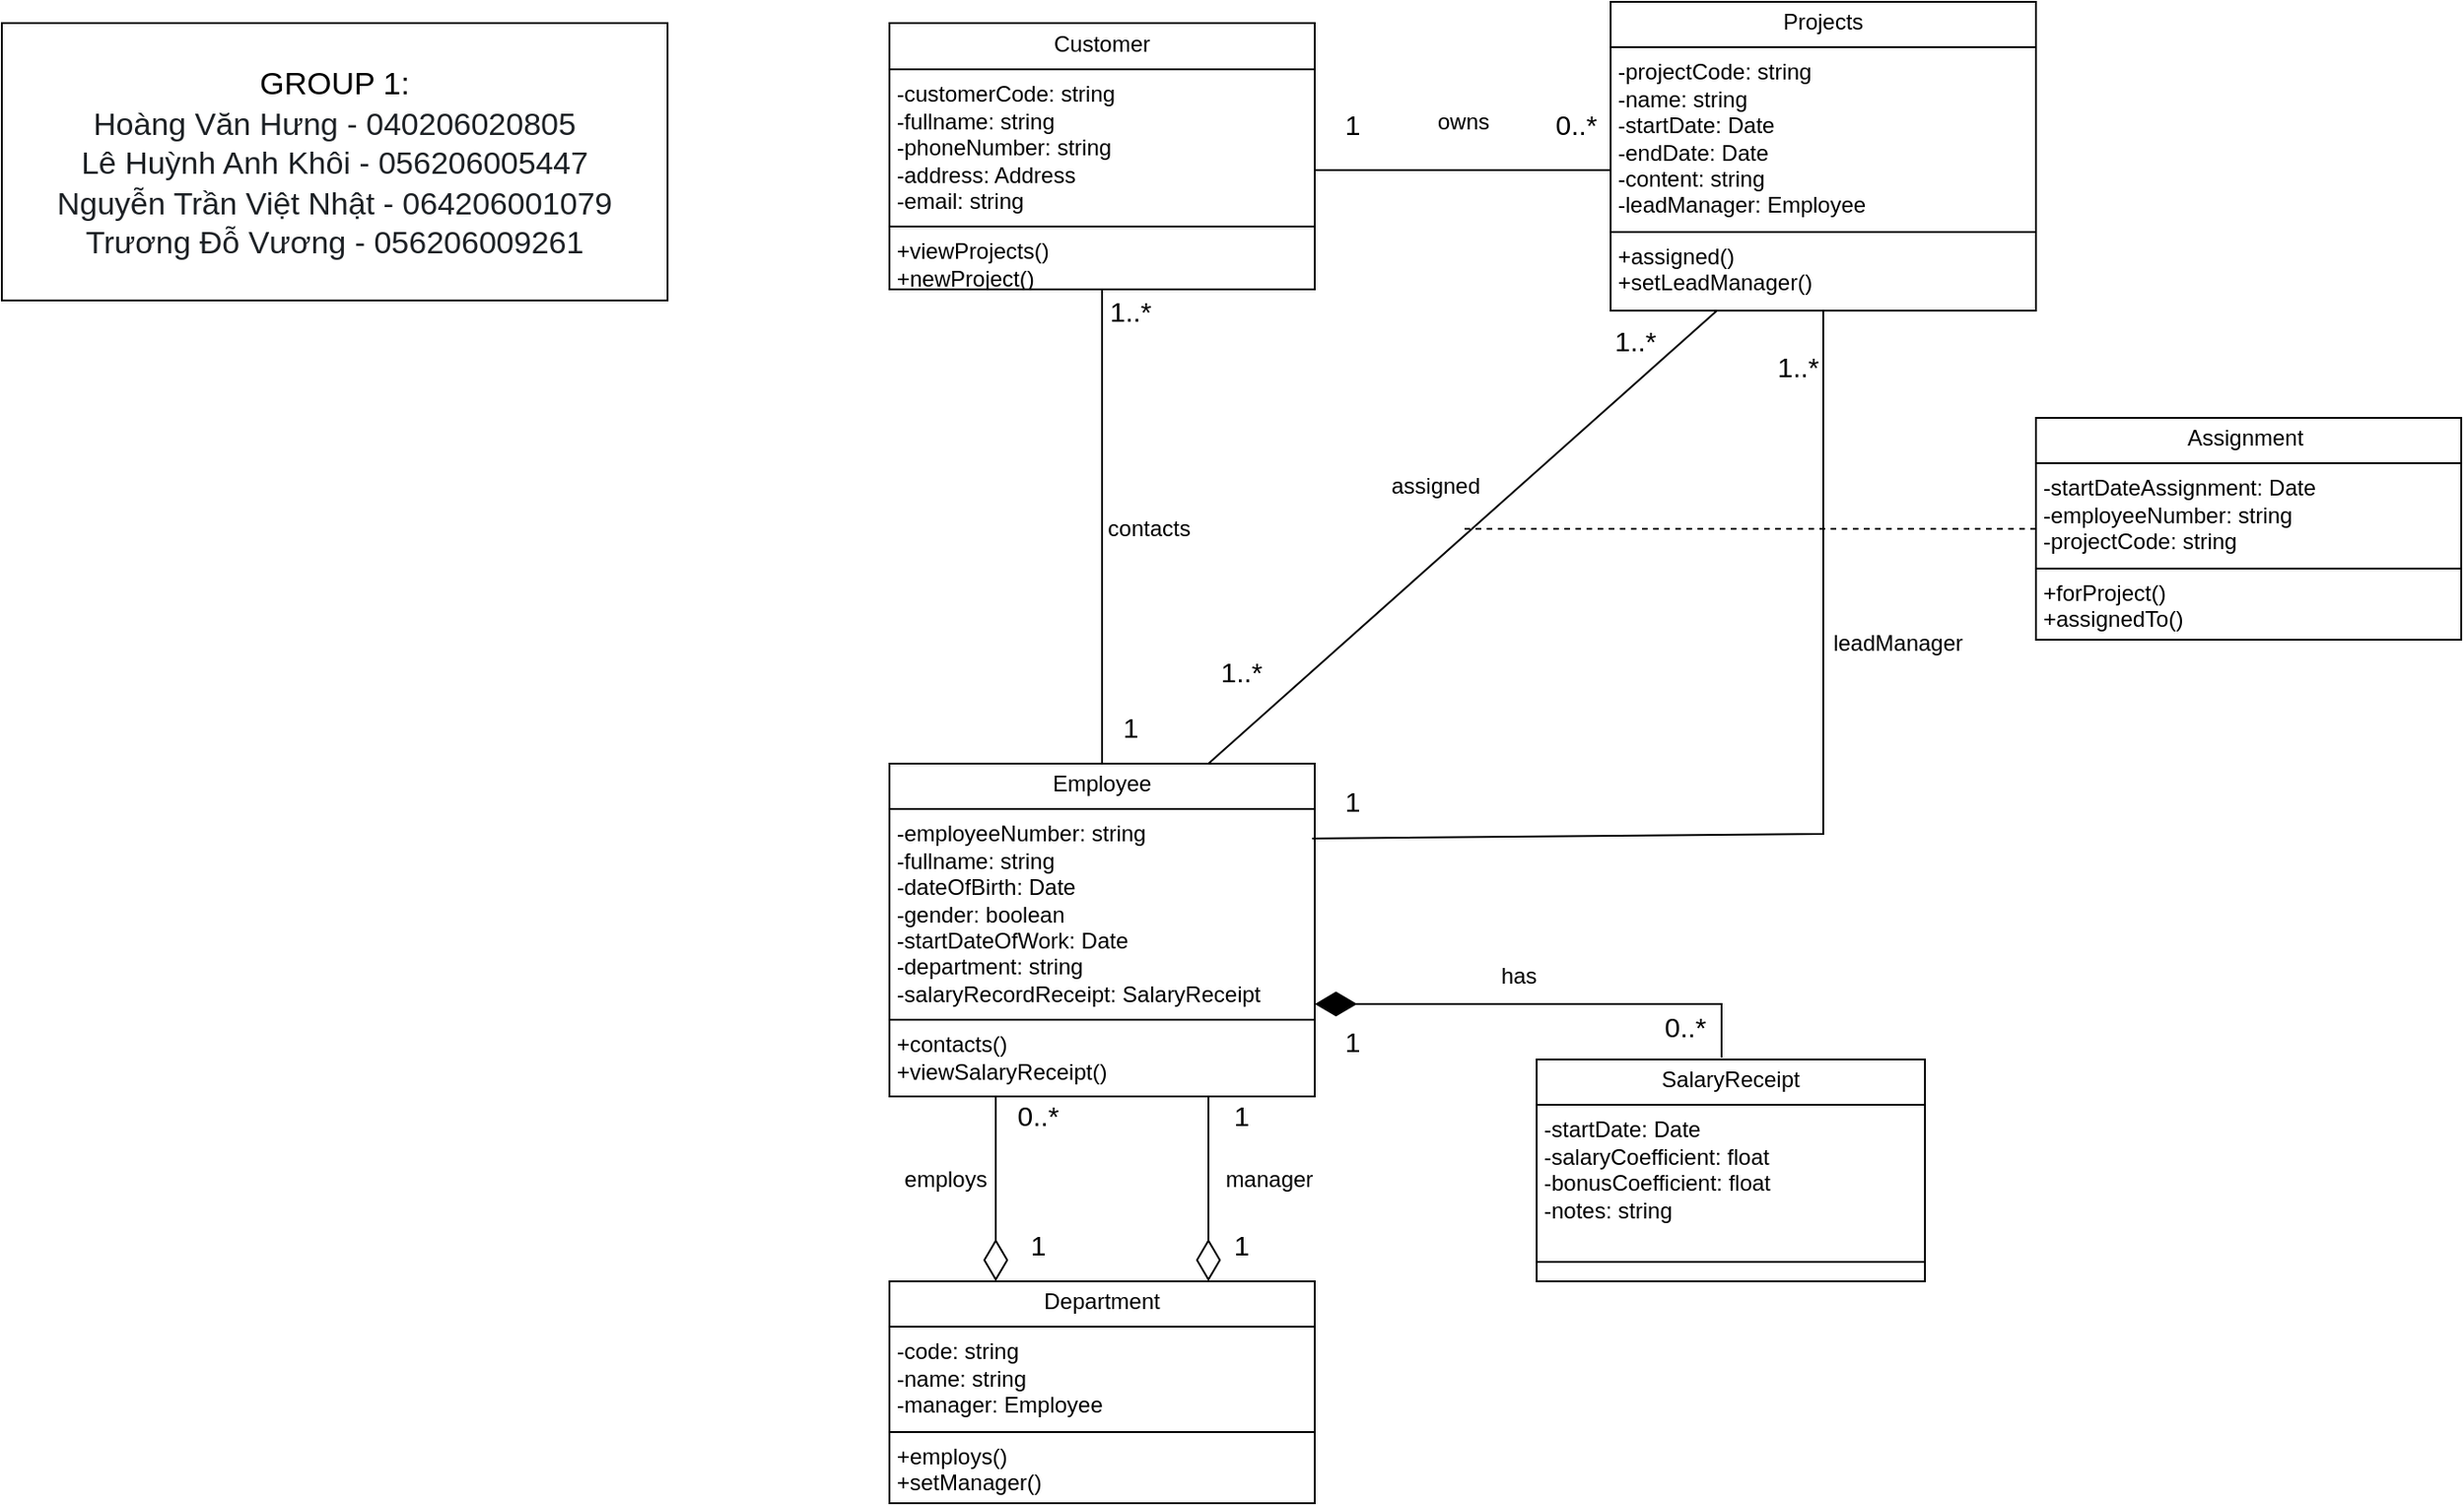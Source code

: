 <mxfile version="28.2.7">
  <diagram name="Page-1" id="Ts-NeDFXalQD7CbRLz6-">
    <mxGraphModel dx="1855" dy="1788" grid="1" gridSize="10" guides="1" tooltips="1" connect="1" arrows="1" fold="1" page="1" pageScale="1" pageWidth="827" pageHeight="1169" math="0" shadow="0">
      <root>
        <mxCell id="0" />
        <mxCell id="1" parent="0" />
        <mxCell id="AWTw_-VpDFT90Jt7W-z0-40" style="edgeStyle=orthogonalEdgeStyle;rounded=0;orthogonalLoop=1;jettySize=auto;html=1;exitX=0.25;exitY=1;exitDx=0;exitDy=0;entryX=0.25;entryY=0;entryDx=0;entryDy=0;endArrow=diamondThin;endFill=0;endSize=20;strokeWidth=1;startSize=6;targetPerimeterSpacing=0;jumpSize=6;" parent="1" source="AWTw_-VpDFT90Jt7W-z0-5" target="AWTw_-VpDFT90Jt7W-z0-8" edge="1">
          <mxGeometry relative="1" as="geometry" />
        </mxCell>
        <mxCell id="AWTw_-VpDFT90Jt7W-z0-5" value="&lt;p style=&quot;margin:0px;margin-top:4px;text-align:center;&quot;&gt;Employee&lt;/p&gt;&lt;hr size=&quot;1&quot; style=&quot;border-style:solid;&quot;&gt;&lt;p style=&quot;margin:0px;margin-left:4px;&quot;&gt;-employeeNumber: string&lt;/p&gt;&lt;p style=&quot;margin:0px;margin-left:4px;&quot;&gt;-&lt;span style=&quot;background-color: transparent; color: light-dark(rgb(0, 0, 0), rgb(255, 255, 255));&quot;&gt;fullname: string&lt;/span&gt;&lt;/p&gt;&lt;p style=&quot;margin:0px;margin-left:4px;&quot;&gt;&lt;span style=&quot;background-color: transparent; color: light-dark(rgb(0, 0, 0), rgb(255, 255, 255));&quot;&gt;-&lt;/span&gt;&lt;span style=&quot;background-color: transparent; color: light-dark(rgb(0, 0, 0), rgb(255, 255, 255));&quot;&gt;dateOfBirth: Date&lt;/span&gt;&lt;/p&gt;&lt;p style=&quot;margin:0px;margin-left:4px;&quot;&gt;&lt;span style=&quot;background-color: transparent; color: light-dark(rgb(0, 0, 0), rgb(255, 255, 255));&quot;&gt;-&lt;/span&gt;&lt;span style=&quot;background-color: transparent; color: light-dark(rgb(0, 0, 0), rgb(255, 255, 255));&quot;&gt;gender: boolean&lt;/span&gt;&lt;/p&gt;&lt;p style=&quot;margin:0px;margin-left:4px;&quot;&gt;&lt;span style=&quot;background-color: transparent; color: light-dark(rgb(0, 0, 0), rgb(255, 255, 255));&quot;&gt;-startDateOfWork: Date&lt;/span&gt;&lt;/p&gt;&lt;p style=&quot;margin:0px;margin-left:4px;&quot;&gt;&lt;span style=&quot;background-color: transparent; color: light-dark(rgb(0, 0, 0), rgb(255, 255, 255));&quot;&gt;-&lt;/span&gt;&lt;span style=&quot;background-color: transparent; color: light-dark(rgb(0, 0, 0), rgb(255, 255, 255));&quot;&gt;department: string&lt;/span&gt;&lt;/p&gt;&lt;p style=&quot;margin:0px;margin-left:4px;&quot;&gt;-salaryRecordReceipt: SalaryReceipt&lt;/p&gt;&lt;hr size=&quot;1&quot; style=&quot;border-style:solid;&quot;&gt;&lt;p style=&quot;margin:0px;margin-left:4px;&quot;&gt;+contacts()&lt;/p&gt;&lt;p style=&quot;margin:0px;margin-left:4px;&quot;&gt;+viewSalaryReceipt()&lt;/p&gt;" style="verticalAlign=top;align=left;overflow=fill;html=1;whiteSpace=wrap;" parent="1" vertex="1">
          <mxGeometry x="-160" y="-618" width="230" height="180" as="geometry" />
        </mxCell>
        <mxCell id="AWTw_-VpDFT90Jt7W-z0-12" style="edgeStyle=orthogonalEdgeStyle;rounded=0;orthogonalLoop=1;jettySize=auto;html=1;endArrow=diamondThin;endFill=1;strokeWidth=1;endSize=20;" parent="1" target="AWTw_-VpDFT90Jt7W-z0-5" edge="1">
          <mxGeometry relative="1" as="geometry">
            <Array as="points">
              <mxPoint x="290" y="-488" />
            </Array>
            <mxPoint x="290" y="-459" as="sourcePoint" />
          </mxGeometry>
        </mxCell>
        <mxCell id="AWTw_-VpDFT90Jt7W-z0-13" value="1" style="edgeLabel;html=1;align=center;verticalAlign=middle;resizable=0;points=[];fontSize=15;" parent="AWTw_-VpDFT90Jt7W-z0-12" vertex="1" connectable="0">
          <mxGeometry x="0.84" y="-1" relative="1" as="geometry">
            <mxPoint y="21" as="offset" />
          </mxGeometry>
        </mxCell>
        <mxCell id="AWTw_-VpDFT90Jt7W-z0-14" value="0..*" style="edgeLabel;html=1;align=center;verticalAlign=middle;resizable=0;points=[];fontSize=15;" parent="AWTw_-VpDFT90Jt7W-z0-12" vertex="1" connectable="0">
          <mxGeometry x="-0.871" y="-1" relative="1" as="geometry">
            <mxPoint x="-21" y="-1" as="offset" />
          </mxGeometry>
        </mxCell>
        <mxCell id="AWTw_-VpDFT90Jt7W-z0-8" value="&lt;p style=&quot;margin:0px;margin-top:4px;text-align:center;&quot;&gt;Department&lt;/p&gt;&lt;hr size=&quot;1&quot; style=&quot;border-style:solid;&quot;&gt;&lt;p style=&quot;margin:0px;margin-left:4px;&quot;&gt;-code: string&lt;br&gt;&lt;/p&gt;&lt;p style=&quot;margin:0px;margin-left:4px;&quot;&gt;-name: string&lt;/p&gt;&lt;p style=&quot;margin:0px;margin-left:4px;&quot;&gt;-manager:&amp;nbsp;&lt;span style=&quot;text-align: center; background-color: transparent; color: light-dark(rgb(0, 0, 0), rgb(255, 255, 255));&quot;&gt;Employee&lt;/span&gt;&lt;/p&gt;&lt;hr size=&quot;1&quot; style=&quot;border-style:solid;&quot;&gt;&lt;p style=&quot;margin:0px;margin-left:4px;&quot;&gt;+employs()&lt;/p&gt;&lt;p style=&quot;margin:0px;margin-left:4px;&quot;&gt;+setManager()&lt;/p&gt;" style="verticalAlign=top;align=left;overflow=fill;html=1;whiteSpace=wrap;" parent="1" vertex="1">
          <mxGeometry x="-160" y="-338" width="230" height="120" as="geometry" />
        </mxCell>
        <mxCell id="AWTw_-VpDFT90Jt7W-z0-33" style="edgeStyle=orthogonalEdgeStyle;rounded=0;orthogonalLoop=1;jettySize=auto;html=1;endArrow=none;endFill=0;" parent="1" source="AWTw_-VpDFT90Jt7W-z0-9" target="AWTw_-VpDFT90Jt7W-z0-5" edge="1">
          <mxGeometry relative="1" as="geometry" />
        </mxCell>
        <mxCell id="AWTw_-VpDFT90Jt7W-z0-9" value="&lt;p style=&quot;margin:0px;margin-top:4px;text-align:center;&quot;&gt;Customer&lt;/p&gt;&lt;hr size=&quot;1&quot; style=&quot;border-style:solid;&quot;&gt;&lt;p style=&quot;margin:0px;margin-left:4px;&quot;&gt;-customerCode: string&lt;br&gt;&lt;/p&gt;&lt;p style=&quot;margin:0px;margin-left:4px;&quot;&gt;-&lt;span style=&quot;background-color: transparent; color: light-dark(rgb(0, 0, 0), rgb(255, 255, 255));&quot;&gt;fullname: string&lt;/span&gt;&lt;br&gt;&lt;/p&gt;&lt;p style=&quot;margin:0px;margin-left:4px;&quot;&gt;&lt;span style=&quot;background-color: transparent; color: light-dark(rgb(0, 0, 0), rgb(255, 255, 255));&quot;&gt;-&lt;/span&gt;&lt;span style=&quot;background-color: transparent; color: light-dark(rgb(0, 0, 0), rgb(255, 255, 255));&quot;&gt;phoneNumber: string&lt;/span&gt;&lt;/p&gt;&lt;p style=&quot;margin:0px;margin-left:4px;&quot;&gt;&lt;span style=&quot;background-color: transparent; color: light-dark(rgb(0, 0, 0), rgb(255, 255, 255));&quot;&gt;-&lt;/span&gt;&lt;span style=&quot;background-color: transparent; color: light-dark(rgb(0, 0, 0), rgb(255, 255, 255));&quot;&gt;address: Address&lt;/span&gt;&lt;/p&gt;&lt;p style=&quot;margin:0px;margin-left:4px;&quot;&gt;&lt;span style=&quot;background-color: transparent; color: light-dark(rgb(0, 0, 0), rgb(255, 255, 255));&quot;&gt;-&lt;/span&gt;&lt;span style=&quot;background-color: transparent; color: light-dark(rgb(0, 0, 0), rgb(255, 255, 255));&quot;&gt;email: string&lt;/span&gt;&lt;/p&gt;&lt;hr size=&quot;1&quot; style=&quot;border-style:solid;&quot;&gt;&lt;p style=&quot;margin:0px;margin-left:4px;&quot;&gt;+viewProjects()&lt;/p&gt;&lt;p style=&quot;margin:0px;margin-left:4px;&quot;&gt;+newProject()&lt;/p&gt;" style="verticalAlign=top;align=left;overflow=fill;html=1;whiteSpace=wrap;" parent="1" vertex="1">
          <mxGeometry x="-160" y="-1018.5" width="230" height="144" as="geometry" />
        </mxCell>
        <mxCell id="AWTw_-VpDFT90Jt7W-z0-19" style="edgeStyle=orthogonalEdgeStyle;rounded=0;orthogonalLoop=1;jettySize=auto;html=1;strokeWidth=1;endArrow=none;endFill=0;endSize=20;startSize=7;" parent="1" source="AWTw_-VpDFT90Jt7W-z0-10" edge="1">
          <mxGeometry relative="1" as="geometry">
            <Array as="points">
              <mxPoint x="155" y="-939" />
            </Array>
            <mxPoint x="70" y="-939" as="targetPoint" />
          </mxGeometry>
        </mxCell>
        <mxCell id="AWTw_-VpDFT90Jt7W-z0-20" value="1" style="edgeLabel;html=1;align=center;verticalAlign=middle;resizable=0;points=[];fontSize=15;" parent="AWTw_-VpDFT90Jt7W-z0-19" vertex="1" connectable="0">
          <mxGeometry x="0.883" y="-2" relative="1" as="geometry">
            <mxPoint x="10" y="-23" as="offset" />
          </mxGeometry>
        </mxCell>
        <mxCell id="AWTw_-VpDFT90Jt7W-z0-21" value="0..*" style="edgeLabel;html=1;align=center;verticalAlign=middle;resizable=0;points=[];fontSize=15;" parent="AWTw_-VpDFT90Jt7W-z0-19" vertex="1" connectable="0">
          <mxGeometry x="-0.864" y="-2" relative="1" as="geometry">
            <mxPoint x="-8" y="-23" as="offset" />
          </mxGeometry>
        </mxCell>
        <mxCell id="AWTw_-VpDFT90Jt7W-z0-10" value="&lt;p style=&quot;margin:0px;margin-top:4px;text-align:center;&quot;&gt;Projects&lt;/p&gt;&lt;hr size=&quot;1&quot; style=&quot;border-style:solid;&quot;&gt;&lt;p style=&quot;margin:0px;margin-left:4px;&quot;&gt;-projectCode: string&lt;br&gt;&lt;/p&gt;&lt;p style=&quot;margin:0px;margin-left:4px;&quot;&gt;-name: string&lt;/p&gt;&lt;p style=&quot;margin:0px;margin-left:4px;&quot;&gt;-startDate: Date&lt;/p&gt;&lt;p style=&quot;margin:0px;margin-left:4px;&quot;&gt;-endDate: Date&lt;/p&gt;&lt;p style=&quot;margin:0px;margin-left:4px;&quot;&gt;-content: string&lt;/p&gt;&lt;p style=&quot;margin:0px;margin-left:4px;&quot;&gt;-leadManager: Employee&lt;/p&gt;&lt;hr size=&quot;1&quot; style=&quot;border-style:solid;&quot;&gt;&lt;p style=&quot;margin:0px;margin-left:4px;&quot;&gt;+assigned()&lt;/p&gt;&lt;p style=&quot;margin:0px;margin-left:4px;&quot;&gt;+setLeadManager()&lt;/p&gt;&lt;p style=&quot;margin:0px;margin-left:4px;&quot;&gt;&lt;br&gt;&lt;/p&gt;" style="verticalAlign=top;align=left;overflow=fill;html=1;whiteSpace=wrap;" parent="1" vertex="1">
          <mxGeometry x="230" y="-1030" width="230" height="167" as="geometry" />
        </mxCell>
        <mxCell id="AWTw_-VpDFT90Jt7W-z0-34" value="1..*" style="edgeLabel;html=1;align=center;verticalAlign=middle;resizable=0;points=[];fontSize=15;" parent="1" vertex="1" connectable="0">
          <mxGeometry x="-30" y="-863" as="geometry" />
        </mxCell>
        <mxCell id="AWTw_-VpDFT90Jt7W-z0-35" value="1" style="edgeLabel;html=1;align=center;verticalAlign=middle;resizable=0;points=[];fontSize=15;" parent="1" vertex="1" connectable="0">
          <mxGeometry x="-30" y="-638" as="geometry" />
        </mxCell>
        <mxCell id="AWTw_-VpDFT90Jt7W-z0-36" value="contacts" style="text;html=1;align=center;verticalAlign=middle;resizable=0;points=[];autosize=1;strokeColor=none;fillColor=none;" parent="1" vertex="1">
          <mxGeometry x="-55" y="-760" width="70" height="30" as="geometry" />
        </mxCell>
        <mxCell id="AWTw_-VpDFT90Jt7W-z0-37" value="has" style="text;html=1;align=center;verticalAlign=middle;resizable=0;points=[];autosize=1;strokeColor=none;fillColor=none;" parent="1" vertex="1">
          <mxGeometry x="160" y="-518" width="40" height="30" as="geometry" />
        </mxCell>
        <mxCell id="AWTw_-VpDFT90Jt7W-z0-38" value="owns" style="text;html=1;align=center;verticalAlign=middle;resizable=0;points=[];autosize=1;strokeColor=none;fillColor=none;" parent="1" vertex="1">
          <mxGeometry x="125" y="-980" width="50" height="30" as="geometry" />
        </mxCell>
        <mxCell id="AWTw_-VpDFT90Jt7W-z0-41" value="0..*" style="edgeLabel;html=1;align=center;verticalAlign=middle;resizable=0;points=[];fontSize=15;" parent="1" vertex="1" connectable="0">
          <mxGeometry x="-80" y="-428" as="geometry" />
        </mxCell>
        <mxCell id="AWTw_-VpDFT90Jt7W-z0-42" value="1" style="edgeLabel;html=1;align=center;verticalAlign=middle;resizable=0;points=[];fontSize=15;" parent="1" vertex="1" connectable="0">
          <mxGeometry x="-80" y="-358" as="geometry" />
        </mxCell>
        <mxCell id="AWTw_-VpDFT90Jt7W-z0-45" value="employs" style="text;html=1;align=center;verticalAlign=middle;resizable=0;points=[];autosize=1;strokeColor=none;fillColor=none;" parent="1" vertex="1">
          <mxGeometry x="-165" y="-408" width="70" height="30" as="geometry" />
        </mxCell>
        <mxCell id="AWTw_-VpDFT90Jt7W-z0-47" value="1" style="edgeLabel;html=1;align=center;verticalAlign=middle;resizable=0;points=[];fontSize=15;" parent="1" vertex="1" connectable="0">
          <mxGeometry x="30" y="-428" as="geometry" />
        </mxCell>
        <mxCell id="AWTw_-VpDFT90Jt7W-z0-48" value="1" style="edgeLabel;html=1;align=center;verticalAlign=middle;resizable=0;points=[];fontSize=15;" parent="1" vertex="1" connectable="0">
          <mxGeometry x="30" y="-358" as="geometry">
            <mxPoint as="offset" />
          </mxGeometry>
        </mxCell>
        <mxCell id="AWTw_-VpDFT90Jt7W-z0-49" value="manager" style="text;html=1;align=center;verticalAlign=middle;resizable=0;points=[];autosize=1;strokeColor=none;fillColor=none;" parent="1" vertex="1">
          <mxGeometry x="10" y="-408" width="70" height="30" as="geometry" />
        </mxCell>
        <mxCell id="_oyAri6tZI2-c3g5vn3V-3" style="edgeStyle=orthogonalEdgeStyle;rounded=0;orthogonalLoop=1;jettySize=auto;html=1;endArrow=none;endFill=0;dashed=1;" parent="1" source="AWTw_-VpDFT90Jt7W-z0-50" edge="1">
          <mxGeometry relative="1" as="geometry">
            <mxPoint x="150" y="-745" as="targetPoint" />
          </mxGeometry>
        </mxCell>
        <mxCell id="AWTw_-VpDFT90Jt7W-z0-50" value="&lt;p style=&quot;margin:0px;margin-top:4px;text-align:center;&quot;&gt;Assignment&amp;nbsp;&lt;/p&gt;&lt;hr size=&quot;1&quot; style=&quot;border-style:solid;&quot;&gt;&lt;p style=&quot;margin:0px;margin-left:4px;&quot;&gt;-&lt;span style=&quot;background-color: transparent;&quot;&gt;startDateAssignment: Date&lt;/span&gt;&lt;br&gt;&lt;/p&gt;&lt;p style=&quot;margin:0px;margin-left:4px;&quot;&gt;&lt;span style=&quot;background-color: transparent;&quot;&gt;-employeeNumber: string&lt;/span&gt;&lt;/p&gt;&lt;p style=&quot;margin:0px;margin-left:4px;&quot;&gt;&lt;span style=&quot;background-color: transparent;&quot;&gt;-projectCode: string&lt;/span&gt;&lt;/p&gt;&lt;hr size=&quot;1&quot; style=&quot;border-style:solid;&quot;&gt;&lt;p style=&quot;margin:0px;margin-left:4px;&quot;&gt;+forProject()&lt;br&gt;+assignedTo()&lt;/p&gt;" style="verticalAlign=top;align=left;overflow=fill;html=1;whiteSpace=wrap;" parent="1" vertex="1">
          <mxGeometry x="460" y="-805" width="230" height="120" as="geometry" />
        </mxCell>
        <mxCell id="AWTw_-VpDFT90Jt7W-z0-70" value="" style="endArrow=none;html=1;rounded=0;exitX=0.75;exitY=0;exitDx=0;exitDy=0;entryX=0.25;entryY=1;entryDx=0;entryDy=0;endFill=0;endSize=20;" parent="1" source="AWTw_-VpDFT90Jt7W-z0-5" target="AWTw_-VpDFT90Jt7W-z0-10" edge="1">
          <mxGeometry width="50" height="50" relative="1" as="geometry">
            <mxPoint x="150" y="-698" as="sourcePoint" />
            <mxPoint x="200" y="-748" as="targetPoint" />
          </mxGeometry>
        </mxCell>
        <mxCell id="AWTw_-VpDFT90Jt7W-z0-71" value="1..*" style="edgeLabel;html=1;align=center;verticalAlign=middle;resizable=0;points=[];fontSize=15;" parent="1" vertex="1" connectable="0">
          <mxGeometry x="240" y="-848" as="geometry">
            <mxPoint x="3" y="1" as="offset" />
          </mxGeometry>
        </mxCell>
        <mxCell id="AWTw_-VpDFT90Jt7W-z0-72" value="1..*" style="edgeLabel;html=1;align=center;verticalAlign=middle;resizable=0;points=[];fontSize=15;" parent="1" vertex="1" connectable="0">
          <mxGeometry x="30" y="-668" as="geometry" />
        </mxCell>
        <mxCell id="AWTw_-VpDFT90Jt7W-z0-76" value="" style="endArrow=none;html=1;rounded=0;exitX=0.994;exitY=0.225;exitDx=0;exitDy=0;entryX=0.5;entryY=1;entryDx=0;entryDy=0;exitPerimeter=0;endFill=0;endSize=20;" parent="1" source="AWTw_-VpDFT90Jt7W-z0-5" target="AWTw_-VpDFT90Jt7W-z0-10" edge="1">
          <mxGeometry width="50" height="50" relative="1" as="geometry">
            <mxPoint x="200" y="-493" as="sourcePoint" />
            <mxPoint x="474" y="-738" as="targetPoint" />
            <Array as="points">
              <mxPoint x="345" y="-580" />
            </Array>
          </mxGeometry>
        </mxCell>
        <mxCell id="AWTw_-VpDFT90Jt7W-z0-77" value="assigned" style="text;html=1;align=center;verticalAlign=middle;resizable=0;points=[];autosize=1;strokeColor=none;fillColor=none;" parent="1" vertex="1">
          <mxGeometry x="100" y="-783" width="70" height="30" as="geometry" />
        </mxCell>
        <mxCell id="AWTw_-VpDFT90Jt7W-z0-78" value="leadManager" style="text;html=1;align=center;verticalAlign=middle;resizable=0;points=[];autosize=1;strokeColor=none;fillColor=none;" parent="1" vertex="1">
          <mxGeometry x="340" y="-698" width="90" height="30" as="geometry" />
        </mxCell>
        <mxCell id="AWTw_-VpDFT90Jt7W-z0-79" value="1" style="edgeLabel;html=1;align=center;verticalAlign=middle;resizable=0;points=[];fontSize=15;" parent="1" vertex="1" connectable="0">
          <mxGeometry x="90" y="-598" as="geometry" />
        </mxCell>
        <mxCell id="AWTw_-VpDFT90Jt7W-z0-80" value="1..*" style="edgeLabel;html=1;align=center;verticalAlign=middle;resizable=0;points=[];fontSize=15;" parent="1" vertex="1" connectable="0">
          <mxGeometry x="330" y="-838" as="geometry">
            <mxPoint x="1" y="5" as="offset" />
          </mxGeometry>
        </mxCell>
        <mxCell id="Phsdws-glPYBhCazXSE9-1" style="edgeStyle=orthogonalEdgeStyle;rounded=0;orthogonalLoop=1;jettySize=auto;html=1;exitX=0.75;exitY=1;exitDx=0;exitDy=0;entryX=0.75;entryY=0;entryDx=0;entryDy=0;endArrow=diamondThin;endFill=0;endSize=20;strokeWidth=1;startSize=6;targetPerimeterSpacing=0;" parent="1" source="AWTw_-VpDFT90Jt7W-z0-5" target="AWTw_-VpDFT90Jt7W-z0-8" edge="1">
          <mxGeometry relative="1" as="geometry">
            <mxPoint x="10" y="-428" as="sourcePoint" />
            <mxPoint x="10" y="-328" as="targetPoint" />
          </mxGeometry>
        </mxCell>
        <mxCell id="Phsdws-glPYBhCazXSE9-16" value="&lt;p style=&quot;margin:0px;margin-top:4px;text-align:center;&quot;&gt;SalaryReceipt&lt;/p&gt;&lt;hr size=&quot;1&quot; style=&quot;border-style:solid;&quot;&gt;&lt;p style=&quot;margin: 0px 0px 0px 4px;&quot;&gt;-startDate: Date&lt;br&gt;&lt;/p&gt;&lt;p style=&quot;margin: 0px 0px 0px 4px;&quot;&gt;-salaryCoefficient: float&lt;/p&gt;&lt;p style=&quot;margin: 0px 0px 0px 4px;&quot;&gt;-bonusCoefficient: float&lt;/p&gt;&lt;p style=&quot;margin: 0px 0px 0px 4px;&quot;&gt;-notes: string&lt;/p&gt;&lt;p style=&quot;margin: 0px 0px 0px 4px;&quot;&gt;&lt;br&gt;&lt;/p&gt;&lt;hr size=&quot;1&quot; style=&quot;border-style:solid;&quot;&gt;&lt;p style=&quot;margin:0px;margin-left:4px;&quot;&gt;&lt;br&gt;&lt;/p&gt;" style="verticalAlign=top;align=left;overflow=fill;html=1;whiteSpace=wrap;" parent="1" vertex="1">
          <mxGeometry x="190" y="-458" width="210" height="120" as="geometry" />
        </mxCell>
        <mxCell id="3OqTT-c-ikN6eXPMabQX-1" value="&lt;h2 style=&quot;forced-color-adjust: none; orphans: 2; text-indent: 0px; widows: 2; text-decoration-thickness: initial; text-decoration-style: initial; text-decoration-color: initial; color: rgb(0, 0, 0);&quot;&gt;&lt;span style=&quot;color: rgb(0, 0, 0); font-family: Helvetica; font-size: 17px; font-style: normal; font-variant-ligatures: normal; font-variant-caps: normal; font-weight: 400; letter-spacing: normal; text-transform: none; word-spacing: 0px; -webkit-text-stroke-width: 0px; white-space: nowrap;&quot;&gt;GROUP 1:&lt;br&gt;&lt;/span&gt;&lt;span style=&quot;color: rgb(29, 33, 37); font-family: Nunito, sans-serif; font-size: 17px; font-style: normal; font-variant-ligatures: normal; font-variant-caps: normal; font-weight: 400; letter-spacing: normal; text-transform: none; word-spacing: 0px; -webkit-text-stroke-width: 0px; white-space: normal; background-color: rgb(255, 255, 255);&quot;&gt;Hoàng Văn Hưng -&amp;nbsp;040206020805&lt;br&gt;&lt;/span&gt;&lt;font style=&quot;forced-color-adjust: none;&quot;&gt;&lt;span style=&quot;forced-color-adjust: none; background-color: rgb(255, 255, 255); color: rgb(29, 33, 37);&quot;&gt;&lt;font face=&quot;Nunito, sans-serif&quot; color=&quot;#1d2125&quot;&gt;&lt;span style=&quot;font-size: 17px; font-weight: 400;&quot;&gt;Lê Huỳnh Anh Khôi - 056206005447&lt;/span&gt;&lt;/font&gt;&lt;br&gt;&lt;/span&gt;&lt;/font&gt;&lt;font style=&quot;color: rgb(0, 0, 0); font-family: Helvetica; font-size: 17px; font-style: normal; font-variant-ligatures: normal; font-variant-caps: normal; font-weight: 400; letter-spacing: normal; text-transform: none; word-spacing: 0px; -webkit-text-stroke-width: 0px; white-space: nowrap; forced-color-adjust: none;&quot;&gt;&lt;span style=&quot;forced-color-adjust: none; color: rgb(29, 33, 37); font-family: Nunito, sans-serif; text-wrap-mode: wrap; background-color: rgb(255, 255, 255);&quot;&gt;Nguyễn Trần Việt Nhật -&amp;nbsp;064206001079&lt;br&gt;&lt;/span&gt;&lt;/font&gt;&lt;font style=&quot;color: rgb(0, 0, 0); font-family: Helvetica; font-size: 17px; font-style: normal; font-variant-ligatures: normal; font-variant-caps: normal; font-weight: 400; letter-spacing: normal; text-transform: none; word-spacing: 0px; -webkit-text-stroke-width: 0px; white-space: nowrap; forced-color-adjust: none;&quot;&gt;&lt;span style=&quot;forced-color-adjust: none; color: rgb(29, 33, 37); font-family: Nunito, sans-serif; text-wrap-mode: wrap; background-color: rgb(255, 255, 255);&quot;&gt;Trương Đỗ Vương - 056206009261&lt;/span&gt;&lt;/font&gt;&lt;/h2&gt;" style="text;whiteSpace=wrap;html=1;strokeColor=default;align=center;" parent="1" vertex="1">
          <mxGeometry x="-640" y="-1018.5" width="360" height="150" as="geometry" />
        </mxCell>
      </root>
    </mxGraphModel>
  </diagram>
</mxfile>
